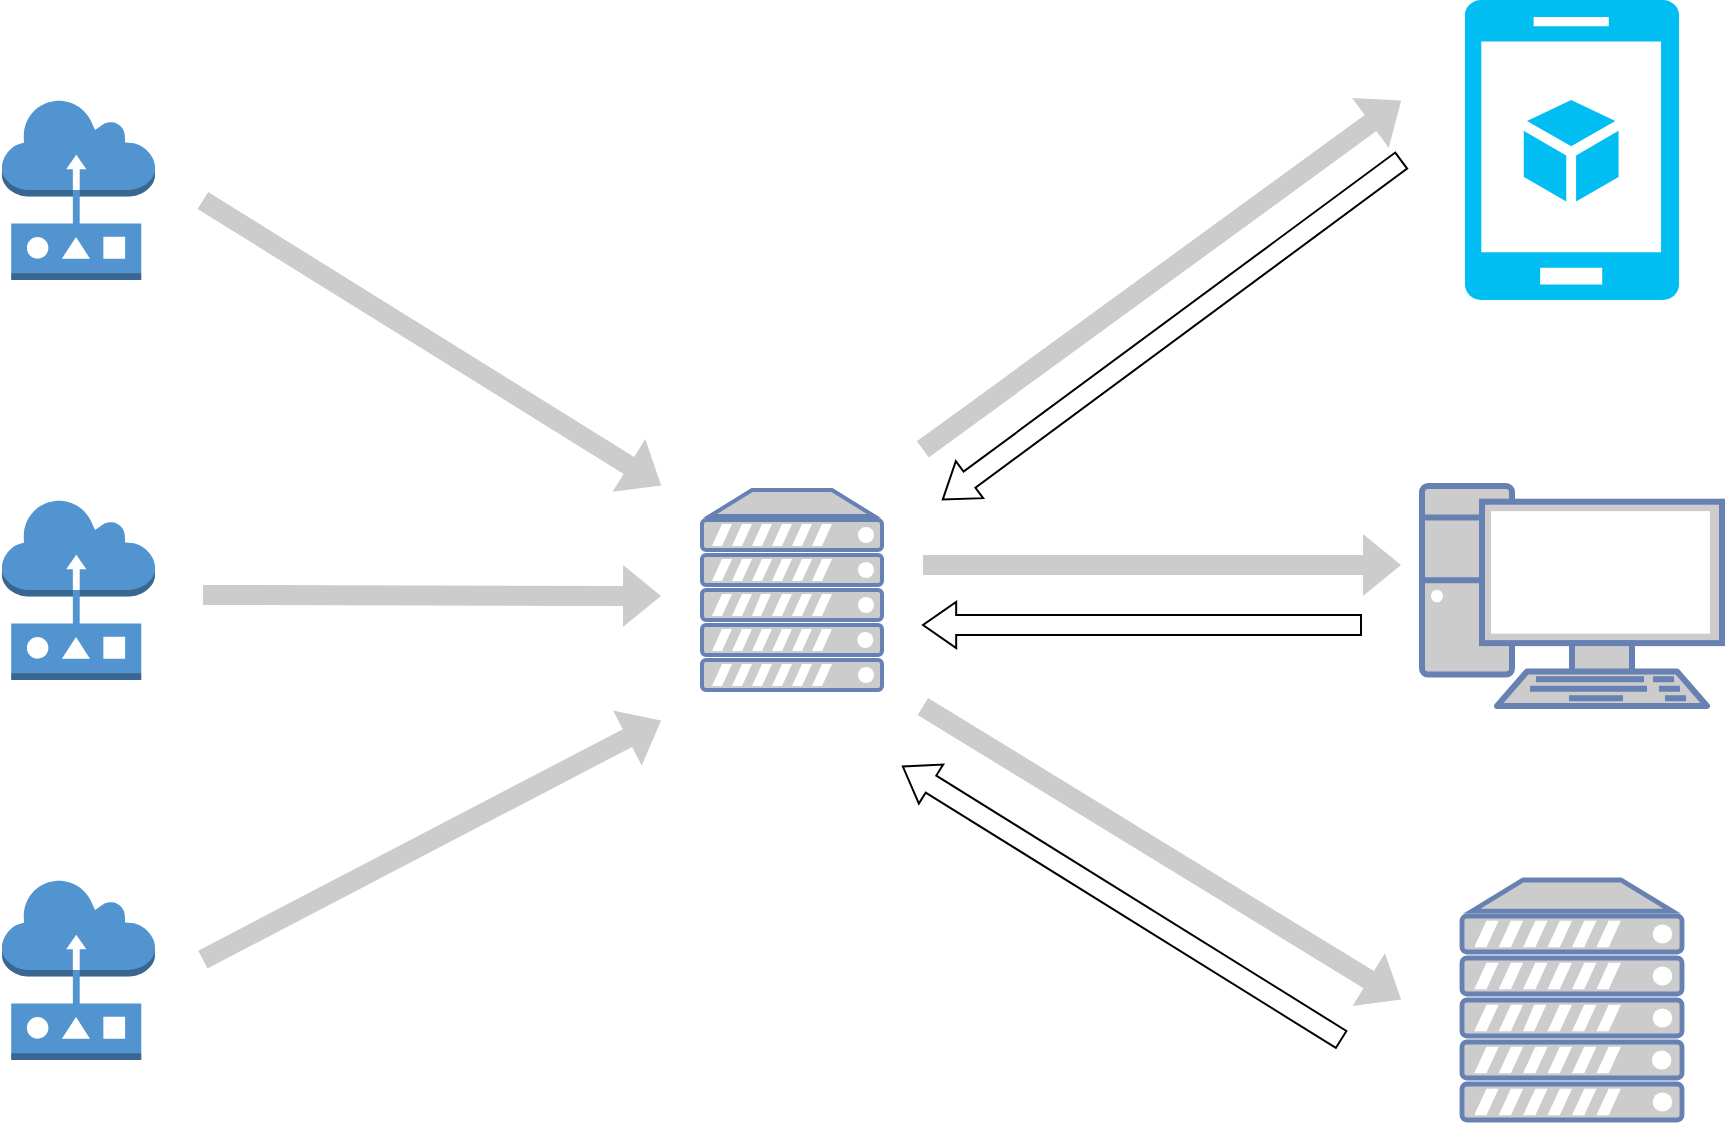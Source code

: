 <mxfile version="25.0.2">
  <diagram name="Seite-1" id="dZvnBeCN4QeA3nG8ZgiS">
    <mxGraphModel dx="1921" dy="1194" grid="1" gridSize="10" guides="1" tooltips="1" connect="1" arrows="1" fold="1" page="1" pageScale="1" pageWidth="1600" pageHeight="900" math="0" shadow="0">
      <root>
        <mxCell id="0" />
        <mxCell id="1" parent="0" />
        <mxCell id="BfndSBIKlCEP5RWGC1Yz-2" value="" style="fontColor=#0066CC;verticalAlign=top;verticalLabelPosition=bottom;labelPosition=center;align=center;html=1;outlineConnect=0;fillColor=#CCCCCC;strokeColor=#6881B3;gradientColor=none;gradientDirection=north;strokeWidth=2;shape=mxgraph.networks.server;" vertex="1" parent="1">
          <mxGeometry x="390" y="565" width="90" height="100" as="geometry" />
        </mxCell>
        <mxCell id="BfndSBIKlCEP5RWGC1Yz-3" value="" style="outlineConnect=0;dashed=0;verticalLabelPosition=bottom;verticalAlign=top;align=center;html=1;shape=mxgraph.aws3.sensor;fillColor=#5294CF;gradientColor=none;" vertex="1" parent="1">
          <mxGeometry x="40" y="370" width="76.5" height="90" as="geometry" />
        </mxCell>
        <mxCell id="BfndSBIKlCEP5RWGC1Yz-4" value="" style="outlineConnect=0;dashed=0;verticalLabelPosition=bottom;verticalAlign=top;align=center;html=1;shape=mxgraph.aws3.sensor;fillColor=#5294CF;gradientColor=none;" vertex="1" parent="1">
          <mxGeometry x="40" y="570" width="76.5" height="90" as="geometry" />
        </mxCell>
        <mxCell id="BfndSBIKlCEP5RWGC1Yz-5" value="" style="outlineConnect=0;dashed=0;verticalLabelPosition=bottom;verticalAlign=top;align=center;html=1;shape=mxgraph.aws3.sensor;fillColor=#5294CF;gradientColor=none;" vertex="1" parent="1">
          <mxGeometry x="40" y="760" width="76.5" height="90" as="geometry" />
        </mxCell>
        <mxCell id="BfndSBIKlCEP5RWGC1Yz-7" value="" style="fontColor=#0066CC;verticalAlign=top;verticalLabelPosition=bottom;labelPosition=center;align=center;html=1;outlineConnect=0;fillColor=#CCCCCC;strokeColor=#6881B3;gradientColor=none;gradientDirection=north;strokeWidth=2;shape=mxgraph.networks.pc;" vertex="1" parent="1">
          <mxGeometry x="750" y="563" width="150" height="110" as="geometry" />
        </mxCell>
        <mxCell id="BfndSBIKlCEP5RWGC1Yz-8" value="" style="fontColor=#0066CC;verticalAlign=top;verticalLabelPosition=bottom;labelPosition=center;align=center;html=1;outlineConnect=0;fillColor=#CCCCCC;strokeColor=#6881B3;gradientColor=none;gradientDirection=north;strokeWidth=2;shape=mxgraph.networks.server;" vertex="1" parent="1">
          <mxGeometry x="770" y="760" width="110" height="120" as="geometry" />
        </mxCell>
        <mxCell id="BfndSBIKlCEP5RWGC1Yz-9" value="" style="shape=flexArrow;endArrow=classic;html=1;rounded=0;fillColor=#cccccc;gradientColor=none;strokeColor=none;" edge="1" parent="1">
          <mxGeometry width="50" height="50" relative="1" as="geometry">
            <mxPoint x="140" y="420" as="sourcePoint" />
            <mxPoint x="370" y="563" as="targetPoint" />
          </mxGeometry>
        </mxCell>
        <mxCell id="BfndSBIKlCEP5RWGC1Yz-11" value="" style="shape=flexArrow;endArrow=classic;html=1;rounded=0;fillColor=#cccccc;gradientColor=none;strokeColor=none;" edge="1" parent="1">
          <mxGeometry width="50" height="50" relative="1" as="geometry">
            <mxPoint x="140" y="617.5" as="sourcePoint" />
            <mxPoint x="370" y="618" as="targetPoint" />
          </mxGeometry>
        </mxCell>
        <mxCell id="BfndSBIKlCEP5RWGC1Yz-12" value="" style="shape=flexArrow;endArrow=classic;html=1;rounded=0;fillColor=#cccccc;gradientColor=none;strokeColor=none;" edge="1" parent="1">
          <mxGeometry width="50" height="50" relative="1" as="geometry">
            <mxPoint x="140" y="800" as="sourcePoint" />
            <mxPoint x="370" y="680" as="targetPoint" />
          </mxGeometry>
        </mxCell>
        <mxCell id="BfndSBIKlCEP5RWGC1Yz-13" value="" style="shape=flexArrow;endArrow=classic;html=1;rounded=0;fillColor=#cccccc;gradientColor=none;strokeColor=none;" edge="1" parent="1">
          <mxGeometry width="50" height="50" relative="1" as="geometry">
            <mxPoint x="500" y="545" as="sourcePoint" />
            <mxPoint x="740" y="370" as="targetPoint" />
          </mxGeometry>
        </mxCell>
        <mxCell id="BfndSBIKlCEP5RWGC1Yz-15" value="" style="shape=flexArrow;endArrow=classic;html=1;rounded=0;fillColor=#cccccc;gradientColor=none;strokeColor=none;" edge="1" parent="1">
          <mxGeometry width="50" height="50" relative="1" as="geometry">
            <mxPoint x="500" y="602.5" as="sourcePoint" />
            <mxPoint x="740" y="602.5" as="targetPoint" />
          </mxGeometry>
        </mxCell>
        <mxCell id="BfndSBIKlCEP5RWGC1Yz-17" value="" style="shape=flexArrow;endArrow=classic;html=1;rounded=0;fillColor=#cccccc;gradientColor=none;strokeColor=none;" edge="1" parent="1">
          <mxGeometry width="50" height="50" relative="1" as="geometry">
            <mxPoint x="500" y="673" as="sourcePoint" />
            <mxPoint x="740" y="820" as="targetPoint" />
          </mxGeometry>
        </mxCell>
        <mxCell id="BfndSBIKlCEP5RWGC1Yz-18" value="" style="shape=flexArrow;endArrow=classic;html=1;rounded=0;endWidth=12;endSize=5.197;" edge="1" parent="1">
          <mxGeometry width="50" height="50" relative="1" as="geometry">
            <mxPoint x="740" y="400" as="sourcePoint" />
            <mxPoint x="510" y="570" as="targetPoint" />
          </mxGeometry>
        </mxCell>
        <mxCell id="BfndSBIKlCEP5RWGC1Yz-21" value="" style="shape=flexArrow;endArrow=classic;html=1;rounded=0;endWidth=12;endSize=5.197;" edge="1" parent="1">
          <mxGeometry width="50" height="50" relative="1" as="geometry">
            <mxPoint x="720" y="632.5" as="sourcePoint" />
            <mxPoint x="500" y="632.5" as="targetPoint" />
          </mxGeometry>
        </mxCell>
        <mxCell id="BfndSBIKlCEP5RWGC1Yz-22" value="" style="shape=flexArrow;endArrow=classic;html=1;rounded=0;endWidth=12;endSize=5.197;" edge="1" parent="1">
          <mxGeometry width="50" height="50" relative="1" as="geometry">
            <mxPoint x="710" y="840" as="sourcePoint" />
            <mxPoint x="490" y="703" as="targetPoint" />
          </mxGeometry>
        </mxCell>
        <mxCell id="BfndSBIKlCEP5RWGC1Yz-26" value="" style="verticalLabelPosition=bottom;html=1;verticalAlign=top;align=center;strokeColor=none;fillColor=#00BEF2;shape=mxgraph.azure.mobile_services;pointerEvents=1;" vertex="1" parent="1">
          <mxGeometry x="771.25" y="320" width="107.5" height="150" as="geometry" />
        </mxCell>
      </root>
    </mxGraphModel>
  </diagram>
</mxfile>
